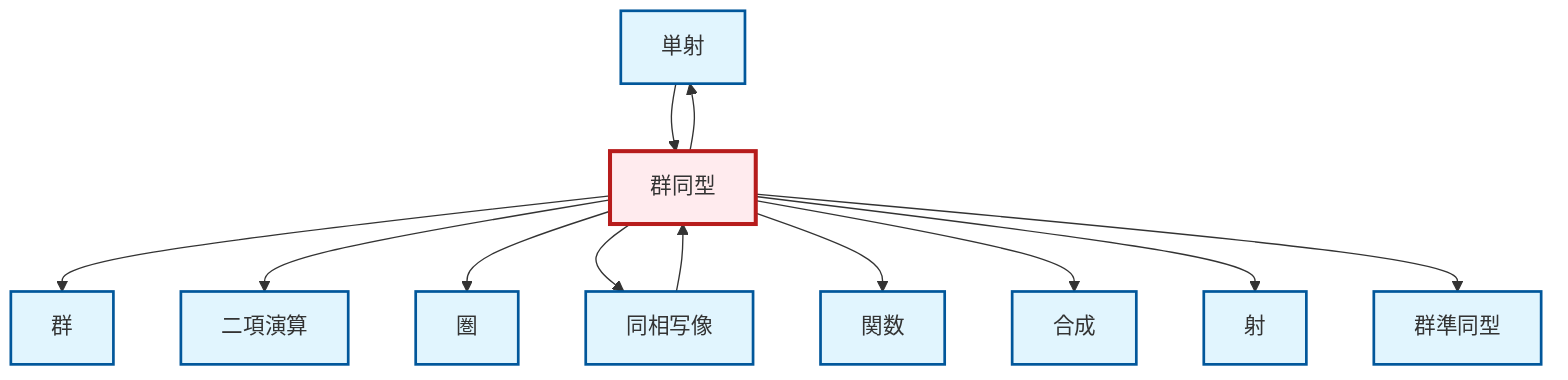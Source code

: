 graph TD
    classDef definition fill:#e1f5fe,stroke:#01579b,stroke-width:2px
    classDef theorem fill:#f3e5f5,stroke:#4a148c,stroke-width:2px
    classDef axiom fill:#fff3e0,stroke:#e65100,stroke-width:2px
    classDef example fill:#e8f5e9,stroke:#1b5e20,stroke-width:2px
    classDef current fill:#ffebee,stroke:#b71c1c,stroke-width:3px
    def-group["群"]:::definition
    def-homomorphism["群準同型"]:::definition
    def-function["関数"]:::definition
    def-category["圏"]:::definition
    def-binary-operation["二項演算"]:::definition
    def-monomorphism["単射"]:::definition
    def-composition["合成"]:::definition
    def-morphism["射"]:::definition
    def-isomorphism["群同型"]:::definition
    def-homeomorphism["同相写像"]:::definition
    def-isomorphism --> def-group
    def-isomorphism --> def-monomorphism
    def-homeomorphism --> def-isomorphism
    def-isomorphism --> def-binary-operation
    def-monomorphism --> def-isomorphism
    def-isomorphism --> def-category
    def-isomorphism --> def-homeomorphism
    def-isomorphism --> def-function
    def-isomorphism --> def-composition
    def-isomorphism --> def-morphism
    def-isomorphism --> def-homomorphism
    class def-isomorphism current